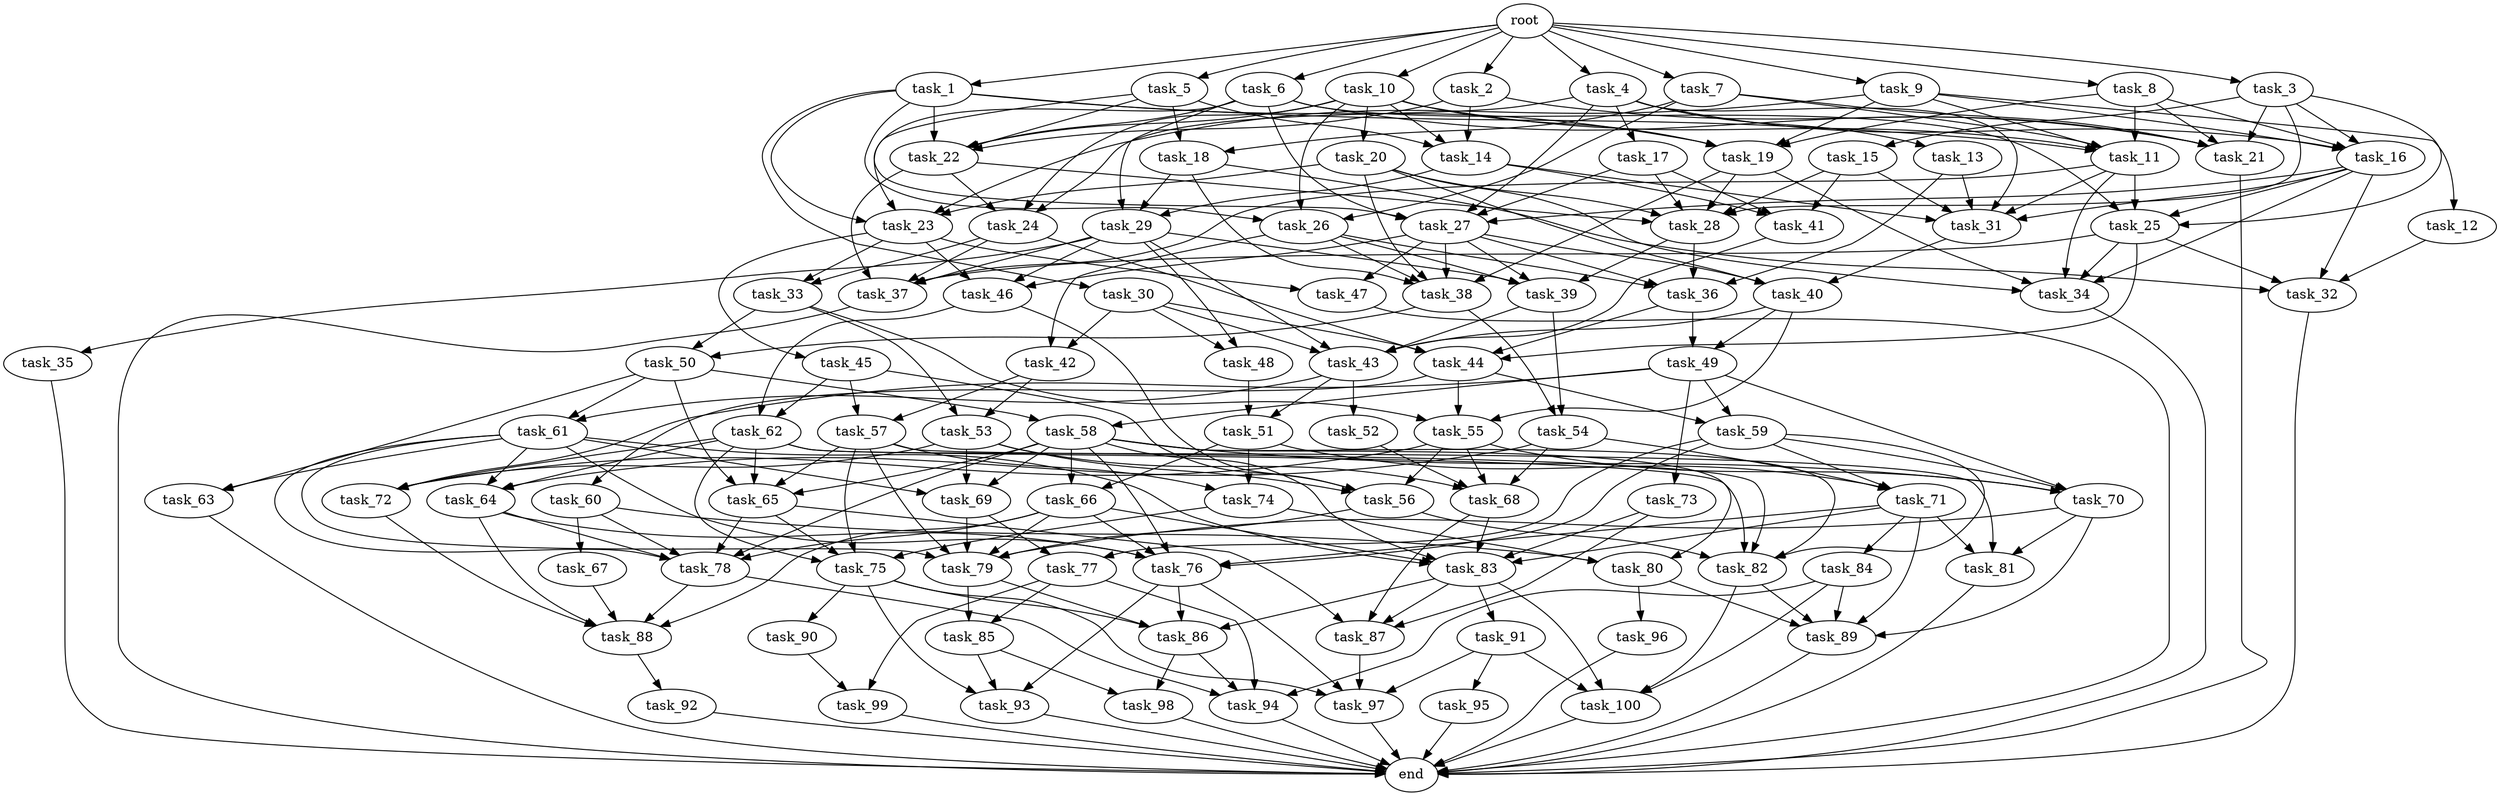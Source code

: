 digraph G {
  task_68 [size="9.856222e+10"];
  task_92 [size="5.814873e+11"];
  task_59 [size="4.032743e+11"];
  task_35 [size="7.254706e+11"];
  task_28 [size="1.554327e+11"];
  task_44 [size="2.113043e+11"];
  task_36 [size="3.475131e+11"];
  task_24 [size="7.896866e+11"];
  task_55 [size="1.759018e+11"];
  task_47 [size="9.597578e+11"];
  task_94 [size="1.136126e+10"];
  task_88 [size="3.456770e+11"];
  task_22 [size="2.860788e+11"];
  task_38 [size="1.210739e+11"];
  task_2 [size="7.542811e+11"];
  task_65 [size="4.814929e+10"];
  task_63 [size="2.117176e+11"];
  task_53 [size="7.313565e+11"];
  task_26 [size="2.234641e+11"];
  root [size="0.000000e+00"];
  task_85 [size="8.919694e+11"];
  task_66 [size="5.561924e+11"];
  task_9 [size="2.422557e+10"];
  task_41 [size="4.348867e+11"];
  task_4 [size="5.620046e+11"];
  task_19 [size="7.582614e+11"];
  task_50 [size="9.898752e+11"];
  task_48 [size="5.664917e+11"];
  task_31 [size="6.507827e+10"];
  task_77 [size="7.314654e+11"];
  task_74 [size="6.194801e+11"];
  task_46 [size="2.108125e+11"];
  task_37 [size="5.534309e+11"];
  task_73 [size="7.837441e+11"];
  task_49 [size="8.355836e+11"];
  task_79 [size="3.577569e+11"];
  task_71 [size="7.644967e+11"];
  task_23 [size="2.346655e+11"];
  task_42 [size="3.789948e+11"];
  task_25 [size="1.359202e+11"];
  task_96 [size="6.144103e+10"];
  task_18 [size="1.172298e+11"];
  task_1 [size="4.480768e+11"];
  task_89 [size="9.149916e+11"];
  task_10 [size="7.638649e+10"];
  task_6 [size="2.503639e+11"];
  task_67 [size="7.659313e+11"];
  task_58 [size="6.410937e+11"];
  task_98 [size="4.089615e+11"];
  task_83 [size="2.087382e+11"];
  task_30 [size="9.887653e+11"];
  task_99 [size="7.834771e+11"];
  task_76 [size="8.093414e+11"];
  task_29 [size="1.048366e+11"];
  task_62 [size="5.777828e+11"];
  task_81 [size="3.249378e+11"];
  task_14 [size="6.849657e+11"];
  task_45 [size="5.866183e+11"];
  task_12 [size="7.909254e+11"];
  task_75 [size="7.058525e+11"];
  task_13 [size="6.435466e+11"];
  task_52 [size="4.268776e+11"];
  task_15 [size="1.620467e+11"];
  task_84 [size="3.549663e+11"];
  task_97 [size="1.610220e+10"];
  task_93 [size="5.858796e+11"];
  task_16 [size="8.513589e+11"];
  task_43 [size="7.808460e+11"];
  task_17 [size="9.022186e+11"];
  task_60 [size="3.464442e+11"];
  task_91 [size="3.596472e+11"];
  task_27 [size="6.637248e+11"];
  end [size="0.000000e+00"];
  task_34 [size="6.738327e+11"];
  task_57 [size="1.419087e+11"];
  task_3 [size="3.284886e+11"];
  task_39 [size="4.114114e+11"];
  task_56 [size="8.094069e+11"];
  task_21 [size="4.854883e+11"];
  task_90 [size="7.878103e+11"];
  task_32 [size="7.667754e+11"];
  task_20 [size="3.299774e+10"];
  task_64 [size="4.689301e+11"];
  task_7 [size="6.379847e+11"];
  task_8 [size="2.509796e+11"];
  task_51 [size="7.500631e+11"];
  task_86 [size="8.414854e+11"];
  task_72 [size="6.723513e+10"];
  task_40 [size="7.810406e+11"];
  task_80 [size="5.125252e+11"];
  task_82 [size="8.708083e+11"];
  task_5 [size="4.983520e+11"];
  task_78 [size="5.938044e+11"];
  task_95 [size="6.856252e+11"];
  task_87 [size="3.305183e+11"];
  task_61 [size="1.871508e+11"];
  task_70 [size="7.389415e+11"];
  task_54 [size="1.253280e+11"];
  task_11 [size="5.935664e+11"];
  task_100 [size="9.518276e+11"];
  task_69 [size="4.508058e+11"];
  task_33 [size="6.103783e+11"];

  task_68 -> task_83 [size="3.478970e+07"];
  task_68 -> task_87 [size="8.262956e+07"];
  task_92 -> end [size="1.000000e-12"];
  task_59 -> task_77 [size="3.657327e+08"];
  task_59 -> task_70 [size="1.847354e+08"];
  task_59 -> task_71 [size="2.548322e+08"];
  task_59 -> task_82 [size="1.741617e+08"];
  task_59 -> task_76 [size="1.348902e+08"];
  task_35 -> end [size="1.000000e-12"];
  task_28 -> task_39 [size="1.028529e+08"];
  task_28 -> task_36 [size="8.687827e+07"];
  task_44 -> task_59 [size="2.016371e+08"];
  task_44 -> task_55 [size="5.863393e+07"];
  task_44 -> task_60 [size="3.464442e+08"];
  task_36 -> task_44 [size="5.282608e+07"];
  task_36 -> task_49 [size="4.177918e+08"];
  task_24 -> task_44 [size="5.282608e+07"];
  task_24 -> task_37 [size="1.106862e+08"];
  task_24 -> task_33 [size="3.051891e+08"];
  task_55 -> task_70 [size="1.847354e+08"];
  task_55 -> task_56 [size="2.023517e+08"];
  task_55 -> task_72 [size="1.680878e+07"];
  task_55 -> task_68 [size="2.464056e+07"];
  task_47 -> end [size="1.000000e-12"];
  task_94 -> end [size="1.000000e-12"];
  task_88 -> task_92 [size="5.814873e+08"];
  task_22 -> task_28 [size="2.590545e+07"];
  task_22 -> task_37 [size="1.106862e+08"];
  task_22 -> task_24 [size="2.632289e+08"];
  task_38 -> task_54 [size="6.266400e+07"];
  task_38 -> task_50 [size="4.949376e+08"];
  task_2 -> task_22 [size="5.721576e+07"];
  task_2 -> task_21 [size="9.709765e+07"];
  task_2 -> task_14 [size="2.283219e+08"];
  task_65 -> task_78 [size="9.896740e+07"];
  task_65 -> task_75 [size="1.764631e+08"];
  task_65 -> task_87 [size="8.262956e+07"];
  task_63 -> end [size="1.000000e-12"];
  task_53 -> task_56 [size="2.023517e+08"];
  task_53 -> task_72 [size="1.680878e+07"];
  task_53 -> task_68 [size="2.464056e+07"];
  task_53 -> task_69 [size="1.502686e+08"];
  task_26 -> task_39 [size="1.028529e+08"];
  task_26 -> task_38 [size="2.421478e+07"];
  task_26 -> task_36 [size="8.687827e+07"];
  task_26 -> task_42 [size="1.894974e+08"];
  root -> task_3 [size="1.000000e-12"];
  root -> task_8 [size="1.000000e-12"];
  root -> task_9 [size="1.000000e-12"];
  root -> task_2 [size="1.000000e-12"];
  root -> task_1 [size="1.000000e-12"];
  root -> task_4 [size="1.000000e-12"];
  root -> task_10 [size="1.000000e-12"];
  root -> task_6 [size="1.000000e-12"];
  root -> task_5 [size="1.000000e-12"];
  root -> task_7 [size="1.000000e-12"];
  task_85 -> task_93 [size="1.952932e+08"];
  task_85 -> task_98 [size="2.044808e+08"];
  task_66 -> task_78 [size="9.896740e+07"];
  task_66 -> task_79 [size="5.962615e+07"];
  task_66 -> task_83 [size="3.478970e+07"];
  task_66 -> task_76 [size="1.348902e+08"];
  task_66 -> task_88 [size="6.913539e+07"];
  task_9 -> task_12 [size="7.909254e+08"];
  task_9 -> task_23 [size="5.866637e+07"];
  task_9 -> task_16 [size="2.128397e+08"];
  task_9 -> task_19 [size="1.895653e+08"];
  task_9 -> task_11 [size="1.187133e+08"];
  task_41 -> task_43 [size="1.561692e+08"];
  task_4 -> task_17 [size="9.022186e+08"];
  task_4 -> task_16 [size="2.128397e+08"];
  task_4 -> task_24 [size="2.632289e+08"];
  task_4 -> task_27 [size="1.327450e+08"];
  task_4 -> task_13 [size="6.435466e+08"];
  task_4 -> task_31 [size="1.084638e+07"];
  task_19 -> task_38 [size="2.421478e+07"];
  task_19 -> task_28 [size="2.590545e+07"];
  task_19 -> task_34 [size="1.347665e+08"];
  task_50 -> task_65 [size="1.203732e+07"];
  task_50 -> task_63 [size="1.058588e+08"];
  task_50 -> task_61 [size="9.357539e+07"];
  task_50 -> task_58 [size="3.205469e+08"];
  task_48 -> task_51 [size="3.750315e+08"];
  task_31 -> task_40 [size="2.603469e+08"];
  task_77 -> task_85 [size="4.459847e+08"];
  task_77 -> task_99 [size="3.917385e+08"];
  task_77 -> task_94 [size="2.840315e+06"];
  task_74 -> task_80 [size="1.708417e+08"];
  task_74 -> task_75 [size="1.764631e+08"];
  task_46 -> task_56 [size="2.023517e+08"];
  task_46 -> task_62 [size="2.888914e+08"];
  task_37 -> end [size="1.000000e-12"];
  task_73 -> task_83 [size="3.478970e+07"];
  task_73 -> task_87 [size="8.262956e+07"];
  task_49 -> task_59 [size="2.016371e+08"];
  task_49 -> task_58 [size="3.205469e+08"];
  task_49 -> task_73 [size="7.837441e+08"];
  task_49 -> task_72 [size="1.680878e+07"];
  task_49 -> task_70 [size="1.847354e+08"];
  task_79 -> task_86 [size="2.103713e+08"];
  task_79 -> task_85 [size="4.459847e+08"];
  task_71 -> task_89 [size="1.829983e+08"];
  task_71 -> task_83 [size="3.478970e+07"];
  task_71 -> task_84 [size="3.549663e+08"];
  task_71 -> task_81 [size="1.083126e+08"];
  task_71 -> task_76 [size="1.348902e+08"];
  task_23 -> task_45 [size="5.866183e+08"];
  task_23 -> task_47 [size="4.798789e+08"];
  task_23 -> task_46 [size="7.027083e+07"];
  task_23 -> task_33 [size="3.051891e+08"];
  task_42 -> task_53 [size="3.656783e+08"];
  task_42 -> task_57 [size="7.095434e+07"];
  task_25 -> task_44 [size="5.282608e+07"];
  task_25 -> task_32 [size="1.916938e+08"];
  task_25 -> task_37 [size="1.106862e+08"];
  task_25 -> task_34 [size="1.347665e+08"];
  task_96 -> end [size="1.000000e-12"];
  task_18 -> task_32 [size="1.916938e+08"];
  task_18 -> task_38 [size="2.421478e+07"];
  task_18 -> task_29 [size="3.494554e+07"];
  task_1 -> task_19 [size="1.895653e+08"];
  task_1 -> task_26 [size="7.448804e+07"];
  task_1 -> task_30 [size="9.887653e+08"];
  task_1 -> task_22 [size="5.721576e+07"];
  task_1 -> task_23 [size="5.866637e+07"];
  task_1 -> task_11 [size="1.187133e+08"];
  task_89 -> end [size="1.000000e-12"];
  task_10 -> task_14 [size="2.283219e+08"];
  task_10 -> task_11 [size="1.187133e+08"];
  task_10 -> task_20 [size="3.299774e+07"];
  task_10 -> task_22 [size="5.721576e+07"];
  task_10 -> task_26 [size="7.448804e+07"];
  task_10 -> task_19 [size="1.895653e+08"];
  task_10 -> task_24 [size="2.632289e+08"];
  task_6 -> task_25 [size="3.398006e+07"];
  task_6 -> task_21 [size="9.709765e+07"];
  task_6 -> task_22 [size="5.721576e+07"];
  task_6 -> task_23 [size="5.866637e+07"];
  task_6 -> task_27 [size="1.327450e+08"];
  task_6 -> task_29 [size="3.494554e+07"];
  task_67 -> task_88 [size="6.913539e+07"];
  task_58 -> task_78 [size="9.896740e+07"];
  task_58 -> task_66 [size="2.780962e+08"];
  task_58 -> task_65 [size="1.203732e+07"];
  task_58 -> task_76 [size="1.348902e+08"];
  task_58 -> task_70 [size="1.847354e+08"];
  task_58 -> task_80 [size="1.708417e+08"];
  task_58 -> task_82 [size="1.741617e+08"];
  task_58 -> task_83 [size="3.478970e+07"];
  task_58 -> task_69 [size="1.502686e+08"];
  task_98 -> end [size="1.000000e-12"];
  task_83 -> task_91 [size="3.596472e+08"];
  task_83 -> task_86 [size="2.103713e+08"];
  task_83 -> task_87 [size="8.262956e+07"];
  task_83 -> task_100 [size="2.379569e+08"];
  task_30 -> task_44 [size="5.282608e+07"];
  task_30 -> task_48 [size="2.832458e+08"];
  task_30 -> task_42 [size="1.894974e+08"];
  task_30 -> task_43 [size="1.561692e+08"];
  task_99 -> end [size="1.000000e-12"];
  task_76 -> task_86 [size="2.103713e+08"];
  task_76 -> task_97 [size="4.025551e+06"];
  task_76 -> task_93 [size="1.952932e+08"];
  task_29 -> task_39 [size="1.028529e+08"];
  task_29 -> task_48 [size="2.832458e+08"];
  task_29 -> task_37 [size="1.106862e+08"];
  task_29 -> task_35 [size="7.254706e+08"];
  task_29 -> task_46 [size="7.027083e+07"];
  task_29 -> task_43 [size="1.561692e+08"];
  task_62 -> task_64 [size="1.563100e+08"];
  task_62 -> task_65 [size="1.203732e+07"];
  task_62 -> task_81 [size="1.083126e+08"];
  task_62 -> task_82 [size="1.741617e+08"];
  task_62 -> task_75 [size="1.764631e+08"];
  task_62 -> task_72 [size="1.680878e+07"];
  task_81 -> end [size="1.000000e-12"];
  task_14 -> task_31 [size="1.084638e+07"];
  task_14 -> task_41 [size="1.449622e+08"];
  task_14 -> task_29 [size="3.494554e+07"];
  task_45 -> task_56 [size="2.023517e+08"];
  task_45 -> task_62 [size="2.888914e+08"];
  task_45 -> task_57 [size="7.095434e+07"];
  task_12 -> task_32 [size="1.916938e+08"];
  task_75 -> task_86 [size="2.103713e+08"];
  task_75 -> task_90 [size="7.878103e+08"];
  task_75 -> task_97 [size="4.025551e+06"];
  task_75 -> task_93 [size="1.952932e+08"];
  task_13 -> task_36 [size="8.687827e+07"];
  task_13 -> task_31 [size="1.084638e+07"];
  task_52 -> task_68 [size="2.464056e+07"];
  task_15 -> task_28 [size="2.590545e+07"];
  task_15 -> task_31 [size="1.084638e+07"];
  task_15 -> task_41 [size="1.449622e+08"];
  task_84 -> task_89 [size="1.829983e+08"];
  task_84 -> task_100 [size="2.379569e+08"];
  task_84 -> task_94 [size="2.840315e+06"];
  task_97 -> end [size="1.000000e-12"];
  task_93 -> end [size="1.000000e-12"];
  task_16 -> task_25 [size="3.398006e+07"];
  task_16 -> task_27 [size="1.327450e+08"];
  task_16 -> task_32 [size="1.916938e+08"];
  task_16 -> task_31 [size="1.084638e+07"];
  task_16 -> task_34 [size="1.347665e+08"];
  task_43 -> task_51 [size="3.750315e+08"];
  task_43 -> task_52 [size="4.268776e+08"];
  task_43 -> task_61 [size="9.357539e+07"];
  task_17 -> task_27 [size="1.327450e+08"];
  task_17 -> task_28 [size="2.590545e+07"];
  task_17 -> task_41 [size="1.449622e+08"];
  task_60 -> task_78 [size="9.896740e+07"];
  task_60 -> task_80 [size="1.708417e+08"];
  task_60 -> task_67 [size="7.659313e+08"];
  task_91 -> task_95 [size="6.856252e+08"];
  task_91 -> task_97 [size="4.025551e+06"];
  task_91 -> task_100 [size="2.379569e+08"];
  task_27 -> task_39 [size="1.028529e+08"];
  task_27 -> task_36 [size="8.687827e+07"];
  task_27 -> task_40 [size="2.603469e+08"];
  task_27 -> task_38 [size="2.421478e+07"];
  task_27 -> task_46 [size="7.027083e+07"];
  task_27 -> task_47 [size="4.798789e+08"];
  task_34 -> end [size="1.000000e-12"];
  task_57 -> task_79 [size="5.962615e+07"];
  task_57 -> task_82 [size="1.741617e+08"];
  task_57 -> task_75 [size="1.764631e+08"];
  task_57 -> task_65 [size="1.203732e+07"];
  task_57 -> task_74 [size="3.097400e+08"];
  task_3 -> task_25 [size="3.398006e+07"];
  task_3 -> task_15 [size="1.620467e+08"];
  task_3 -> task_28 [size="2.590545e+07"];
  task_3 -> task_16 [size="2.128397e+08"];
  task_3 -> task_21 [size="9.709765e+07"];
  task_39 -> task_54 [size="6.266400e+07"];
  task_39 -> task_43 [size="1.561692e+08"];
  task_56 -> task_79 [size="5.962615e+07"];
  task_56 -> task_82 [size="1.741617e+08"];
  task_21 -> end [size="1.000000e-12"];
  task_90 -> task_99 [size="3.917385e+08"];
  task_32 -> end [size="1.000000e-12"];
  task_20 -> task_23 [size="5.866637e+07"];
  task_20 -> task_38 [size="2.421478e+07"];
  task_20 -> task_28 [size="2.590545e+07"];
  task_20 -> task_34 [size="1.347665e+08"];
  task_20 -> task_40 [size="2.603469e+08"];
  task_64 -> task_78 [size="9.896740e+07"];
  task_64 -> task_88 [size="6.913539e+07"];
  task_64 -> task_76 [size="1.348902e+08"];
  task_7 -> task_18 [size="5.861490e+07"];
  task_7 -> task_21 [size="9.709765e+07"];
  task_7 -> task_11 [size="1.187133e+08"];
  task_7 -> task_26 [size="7.448804e+07"];
  task_8 -> task_21 [size="9.709765e+07"];
  task_8 -> task_16 [size="2.128397e+08"];
  task_8 -> task_19 [size="1.895653e+08"];
  task_8 -> task_11 [size="1.187133e+08"];
  task_51 -> task_66 [size="2.780962e+08"];
  task_51 -> task_74 [size="3.097400e+08"];
  task_51 -> task_71 [size="2.548322e+08"];
  task_86 -> task_94 [size="2.840315e+06"];
  task_86 -> task_98 [size="2.044808e+08"];
  task_72 -> task_88 [size="6.913539e+07"];
  task_40 -> task_49 [size="4.177918e+08"];
  task_40 -> task_55 [size="5.863393e+07"];
  task_40 -> task_43 [size="1.561692e+08"];
  task_80 -> task_89 [size="1.829983e+08"];
  task_80 -> task_96 [size="6.144103e+07"];
  task_82 -> task_89 [size="1.829983e+08"];
  task_82 -> task_100 [size="2.379569e+08"];
  task_5 -> task_22 [size="5.721576e+07"];
  task_5 -> task_14 [size="2.283219e+08"];
  task_5 -> task_27 [size="1.327450e+08"];
  task_5 -> task_18 [size="5.861490e+07"];
  task_78 -> task_88 [size="6.913539e+07"];
  task_78 -> task_94 [size="2.840315e+06"];
  task_95 -> end [size="1.000000e-12"];
  task_87 -> task_97 [size="4.025551e+06"];
  task_61 -> task_78 [size="9.896740e+07"];
  task_61 -> task_69 [size="1.502686e+08"];
  task_61 -> task_63 [size="1.058588e+08"];
  task_61 -> task_76 [size="1.348902e+08"];
  task_61 -> task_79 [size="5.962615e+07"];
  task_61 -> task_83 [size="3.478970e+07"];
  task_61 -> task_64 [size="1.563100e+08"];
  task_70 -> task_79 [size="5.962615e+07"];
  task_70 -> task_81 [size="1.083126e+08"];
  task_70 -> task_89 [size="1.829983e+08"];
  task_54 -> task_68 [size="2.464056e+07"];
  task_54 -> task_71 [size="2.548322e+08"];
  task_54 -> task_64 [size="1.563100e+08"];
  task_11 -> task_25 [size="3.398006e+07"];
  task_11 -> task_37 [size="1.106862e+08"];
  task_11 -> task_34 [size="1.347665e+08"];
  task_11 -> task_31 [size="1.084638e+07"];
  task_100 -> end [size="1.000000e-12"];
  task_69 -> task_77 [size="3.657327e+08"];
  task_69 -> task_79 [size="5.962615e+07"];
  task_33 -> task_55 [size="5.863393e+07"];
  task_33 -> task_50 [size="4.949376e+08"];
  task_33 -> task_53 [size="3.656783e+08"];
}
